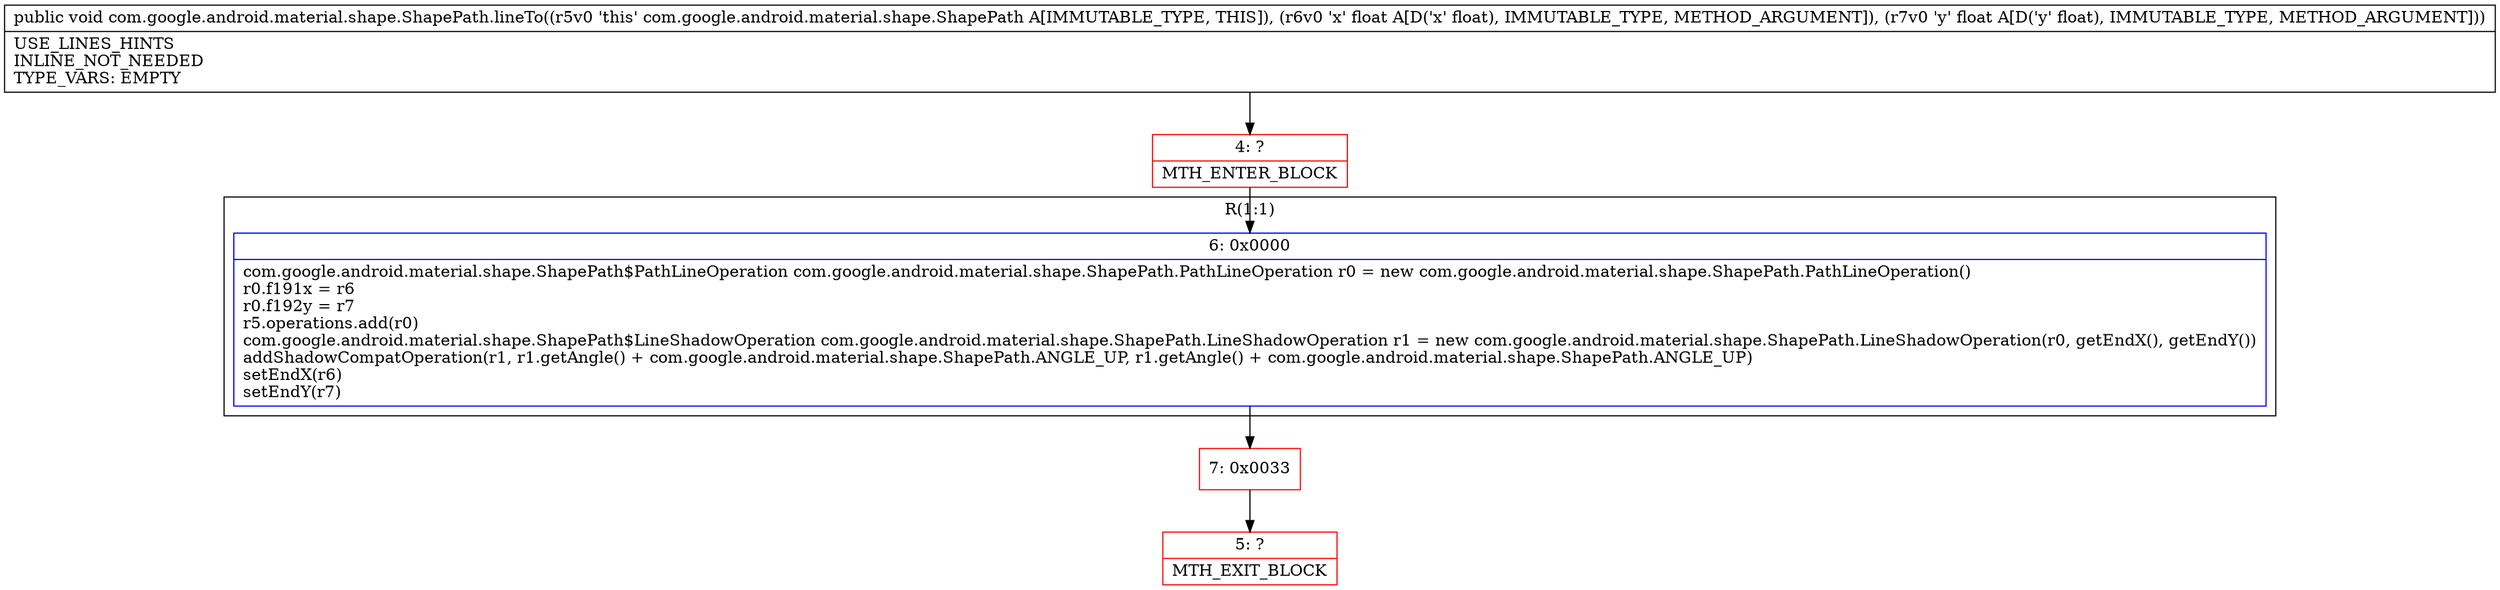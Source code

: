 digraph "CFG forcom.google.android.material.shape.ShapePath.lineTo(FF)V" {
subgraph cluster_Region_1205478132 {
label = "R(1:1)";
node [shape=record,color=blue];
Node_6 [shape=record,label="{6\:\ 0x0000|com.google.android.material.shape.ShapePath$PathLineOperation com.google.android.material.shape.ShapePath.PathLineOperation r0 = new com.google.android.material.shape.ShapePath.PathLineOperation()\lr0.f191x = r6\lr0.f192y = r7\lr5.operations.add(r0)\lcom.google.android.material.shape.ShapePath$LineShadowOperation com.google.android.material.shape.ShapePath.LineShadowOperation r1 = new com.google.android.material.shape.ShapePath.LineShadowOperation(r0, getEndX(), getEndY())\laddShadowCompatOperation(r1, r1.getAngle() + com.google.android.material.shape.ShapePath.ANGLE_UP, r1.getAngle() + com.google.android.material.shape.ShapePath.ANGLE_UP)\lsetEndX(r6)\lsetEndY(r7)\l}"];
}
Node_4 [shape=record,color=red,label="{4\:\ ?|MTH_ENTER_BLOCK\l}"];
Node_7 [shape=record,color=red,label="{7\:\ 0x0033}"];
Node_5 [shape=record,color=red,label="{5\:\ ?|MTH_EXIT_BLOCK\l}"];
MethodNode[shape=record,label="{public void com.google.android.material.shape.ShapePath.lineTo((r5v0 'this' com.google.android.material.shape.ShapePath A[IMMUTABLE_TYPE, THIS]), (r6v0 'x' float A[D('x' float), IMMUTABLE_TYPE, METHOD_ARGUMENT]), (r7v0 'y' float A[D('y' float), IMMUTABLE_TYPE, METHOD_ARGUMENT]))  | USE_LINES_HINTS\lINLINE_NOT_NEEDED\lTYPE_VARS: EMPTY\l}"];
MethodNode -> Node_4;Node_6 -> Node_7;
Node_4 -> Node_6;
Node_7 -> Node_5;
}

